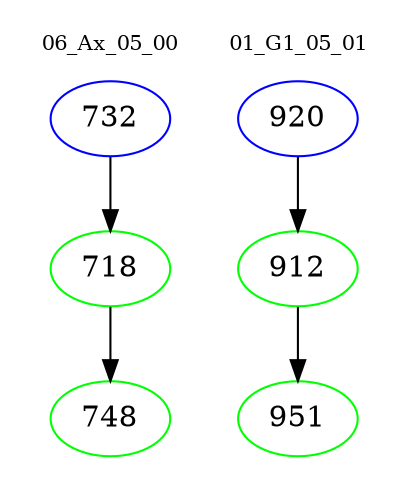 digraph{
subgraph cluster_0 {
color = white
label = "06_Ax_05_00";
fontsize=10;
T0_732 [label="732", color="blue"]
T0_732 -> T0_718 [color="black"]
T0_718 [label="718", color="green"]
T0_718 -> T0_748 [color="black"]
T0_748 [label="748", color="green"]
}
subgraph cluster_1 {
color = white
label = "01_G1_05_01";
fontsize=10;
T1_920 [label="920", color="blue"]
T1_920 -> T1_912 [color="black"]
T1_912 [label="912", color="green"]
T1_912 -> T1_951 [color="black"]
T1_951 [label="951", color="green"]
}
}
